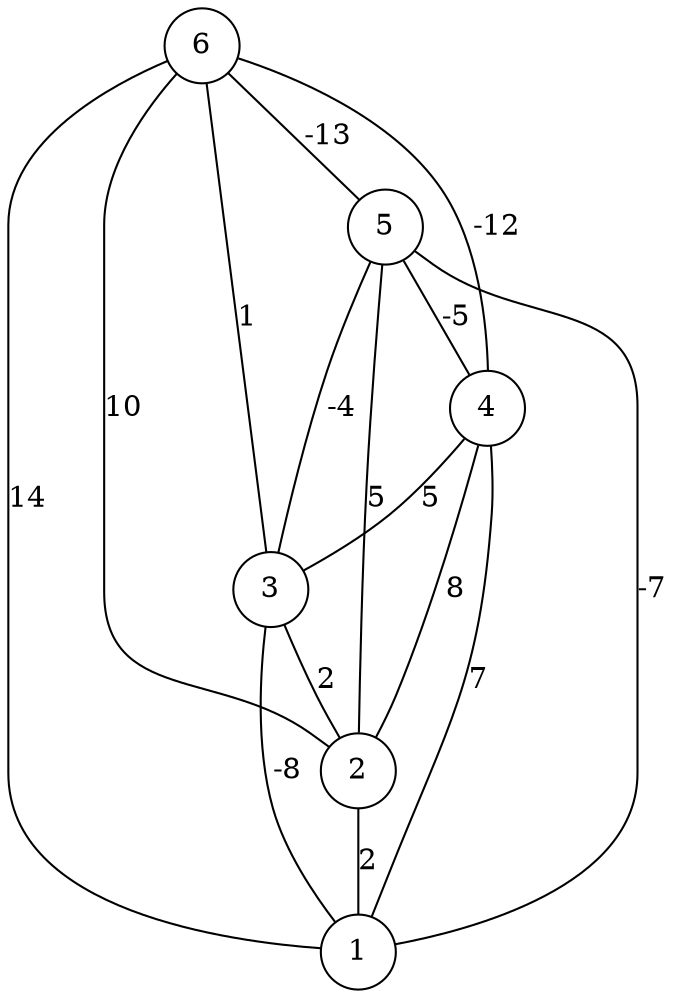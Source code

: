 graph { 
	 fontname="Helvetica,Arial,sans-serif" 
	 node [shape = circle]; 
	 6 -- 1 [label = "14"];
	 6 -- 2 [label = "10"];
	 6 -- 3 [label = "1"];
	 6 -- 4 [label = "-12"];
	 6 -- 5 [label = "-13"];
	 5 -- 1 [label = "-7"];
	 5 -- 2 [label = "5"];
	 5 -- 3 [label = "-4"];
	 5 -- 4 [label = "-5"];
	 4 -- 1 [label = "7"];
	 4 -- 2 [label = "8"];
	 4 -- 3 [label = "5"];
	 3 -- 1 [label = "-8"];
	 3 -- 2 [label = "2"];
	 2 -- 1 [label = "2"];
	 1;
	 2;
	 3;
	 4;
	 5;
	 6;
}
